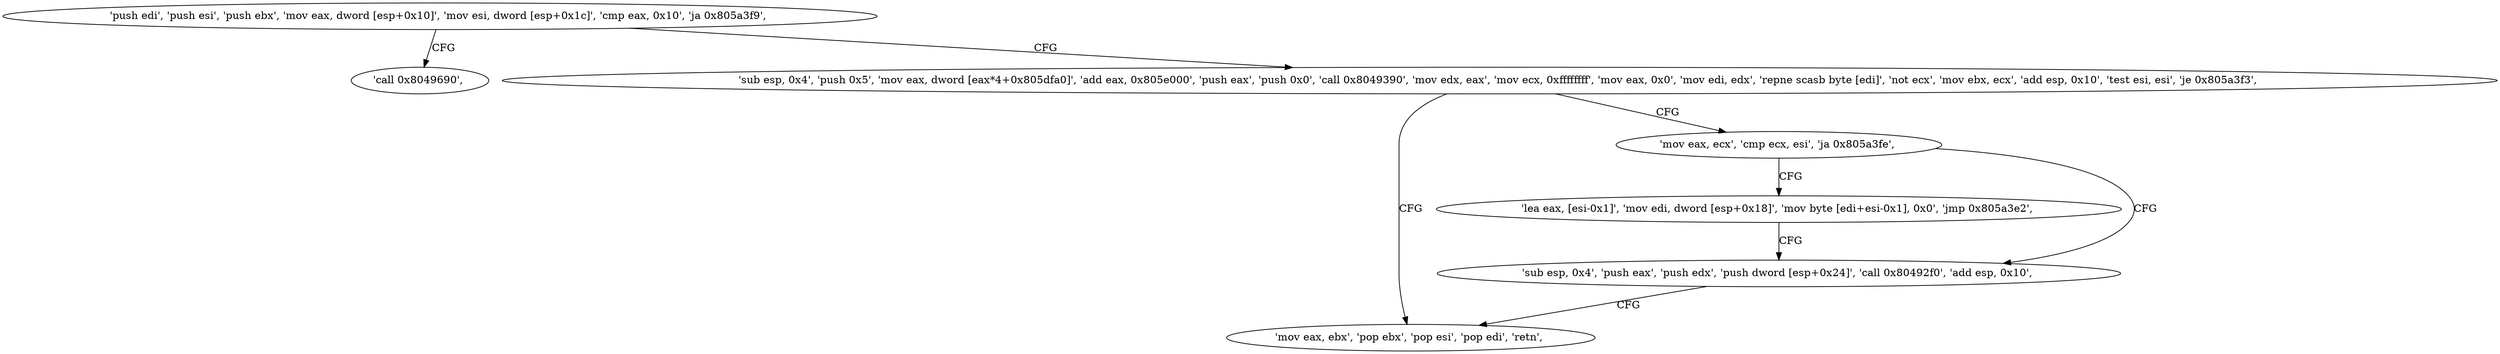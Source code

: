 digraph "func" {
"134587288" [label = "'push edi', 'push esi', 'push ebx', 'mov eax, dword [esp+0x10]', 'mov esi, dword [esp+0x1c]', 'cmp eax, 0x10', 'ja 0x805a3f9', " ]
"134587385" [label = "'call 0x8049690', " ]
"134587304" [label = "'sub esp, 0x4', 'push 0x5', 'mov eax, dword [eax*4+0x805dfa0]', 'add eax, 0x805e000', 'push eax', 'push 0x0', 'call 0x8049390', 'mov edx, eax', 'mov ecx, 0xffffffff', 'mov eax, 0x0', 'mov edi, edx', 'repne scasb byte [edi]', 'not ecx', 'mov ebx, ecx', 'add esp, 0x10', 'test esi, esi', 'je 0x805a3f3', " ]
"134587379" [label = "'mov eax, ebx', 'pop ebx', 'pop esi', 'pop edi', 'retn', " ]
"134587356" [label = "'mov eax, ecx', 'cmp ecx, esi', 'ja 0x805a3fe', " ]
"134587390" [label = "'lea eax, [esi-0x1]', 'mov edi, dword [esp+0x18]', 'mov byte [edi+esi-0x1], 0x0', 'jmp 0x805a3e2', " ]
"134587362" [label = "'sub esp, 0x4', 'push eax', 'push edx', 'push dword [esp+0x24]', 'call 0x80492f0', 'add esp, 0x10', " ]
"134587288" -> "134587385" [ label = "CFG" ]
"134587288" -> "134587304" [ label = "CFG" ]
"134587304" -> "134587379" [ label = "CFG" ]
"134587304" -> "134587356" [ label = "CFG" ]
"134587356" -> "134587390" [ label = "CFG" ]
"134587356" -> "134587362" [ label = "CFG" ]
"134587390" -> "134587362" [ label = "CFG" ]
"134587362" -> "134587379" [ label = "CFG" ]
}
